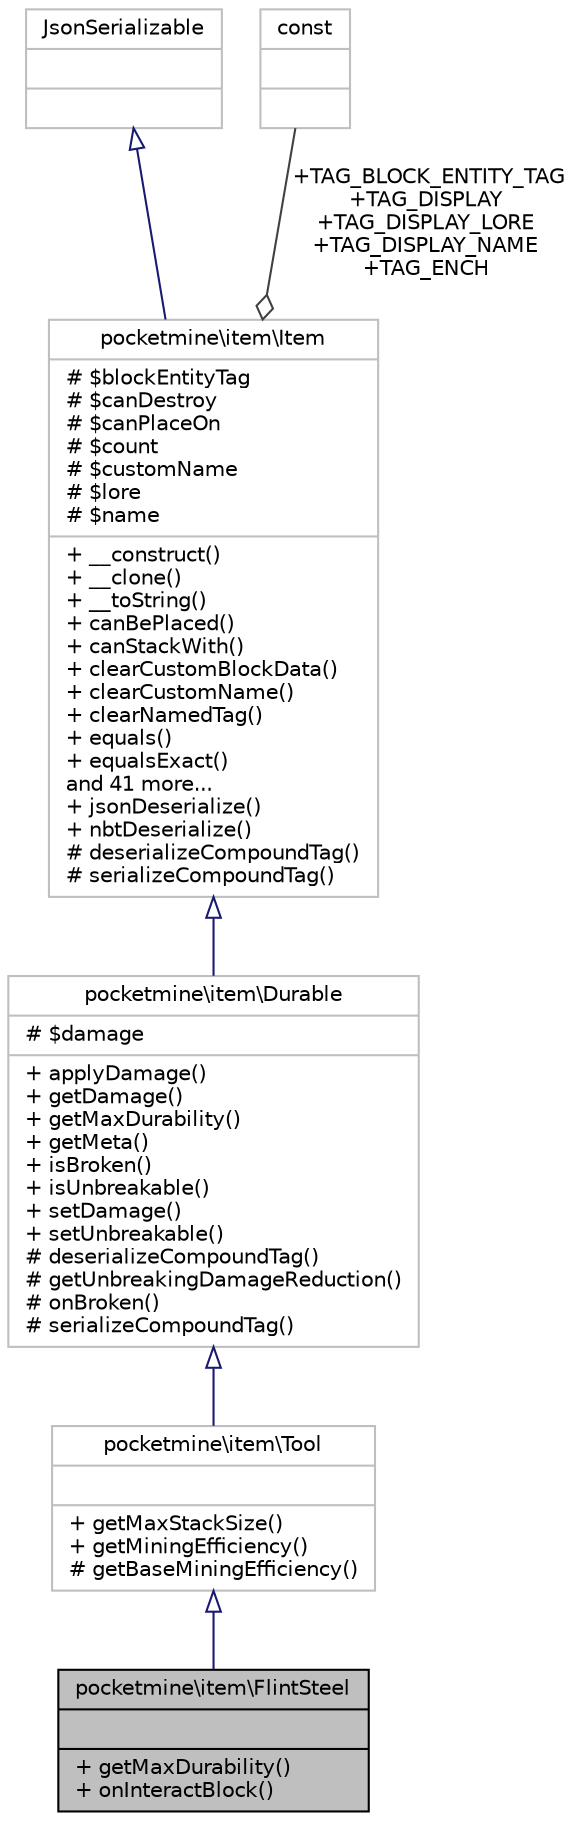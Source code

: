 digraph "pocketmine\item\FlintSteel"
{
 // INTERACTIVE_SVG=YES
 // LATEX_PDF_SIZE
  edge [fontname="Helvetica",fontsize="10",labelfontname="Helvetica",labelfontsize="10"];
  node [fontname="Helvetica",fontsize="10",shape=record];
  Node1 [label="{pocketmine\\item\\FlintSteel\n||+ getMaxDurability()\l+ onInteractBlock()\l}",height=0.2,width=0.4,color="black", fillcolor="grey75", style="filled", fontcolor="black",tooltip=" "];
  Node2 -> Node1 [dir="back",color="midnightblue",fontsize="10",style="solid",arrowtail="onormal",fontname="Helvetica"];
  Node2 [label="{pocketmine\\item\\Tool\n||+ getMaxStackSize()\l+ getMiningEfficiency()\l# getBaseMiningEfficiency()\l}",height=0.2,width=0.4,color="grey75", fillcolor="white", style="filled",URL="$da/de7/classpocketmine_1_1item_1_1_tool.html",tooltip=" "];
  Node3 -> Node2 [dir="back",color="midnightblue",fontsize="10",style="solid",arrowtail="onormal",fontname="Helvetica"];
  Node3 [label="{pocketmine\\item\\Durable\n|# $damage\l|+ applyDamage()\l+ getDamage()\l+ getMaxDurability()\l+ getMeta()\l+ isBroken()\l+ isUnbreakable()\l+ setDamage()\l+ setUnbreakable()\l# deserializeCompoundTag()\l# getUnbreakingDamageReduction()\l# onBroken()\l# serializeCompoundTag()\l}",height=0.2,width=0.4,color="grey75", fillcolor="white", style="filled",URL="$dc/d20/classpocketmine_1_1item_1_1_durable.html",tooltip=" "];
  Node4 -> Node3 [dir="back",color="midnightblue",fontsize="10",style="solid",arrowtail="onormal",fontname="Helvetica"];
  Node4 [label="{pocketmine\\item\\Item\n|# $blockEntityTag\l# $canDestroy\l# $canPlaceOn\l# $count\l# $customName\l# $lore\l# $name\l|+ __construct()\l+ __clone()\l+ __toString()\l+ canBePlaced()\l+ canStackWith()\l+ clearCustomBlockData()\l+ clearCustomName()\l+ clearNamedTag()\l+ equals()\l+ equalsExact()\land 41 more...\l+ jsonDeserialize()\l+ nbtDeserialize()\l# deserializeCompoundTag()\l# serializeCompoundTag()\l}",height=0.2,width=0.4,color="grey75", fillcolor="white", style="filled",URL="$d5/d8a/classpocketmine_1_1item_1_1_item.html",tooltip=" "];
  Node5 -> Node4 [dir="back",color="midnightblue",fontsize="10",style="solid",arrowtail="onormal",fontname="Helvetica"];
  Node5 [label="{JsonSerializable\n||}",height=0.2,width=0.4,color="grey75", fillcolor="white", style="filled",tooltip=" "];
  Node6 -> Node4 [color="grey25",fontsize="10",style="solid",label=" +TAG_BLOCK_ENTITY_TAG\n+TAG_DISPLAY\n+TAG_DISPLAY_LORE\n+TAG_DISPLAY_NAME\n+TAG_ENCH" ,arrowhead="odiamond",fontname="Helvetica"];
  Node6 [label="{const\n||}",height=0.2,width=0.4,color="grey75", fillcolor="white", style="filled",tooltip=" "];
}
